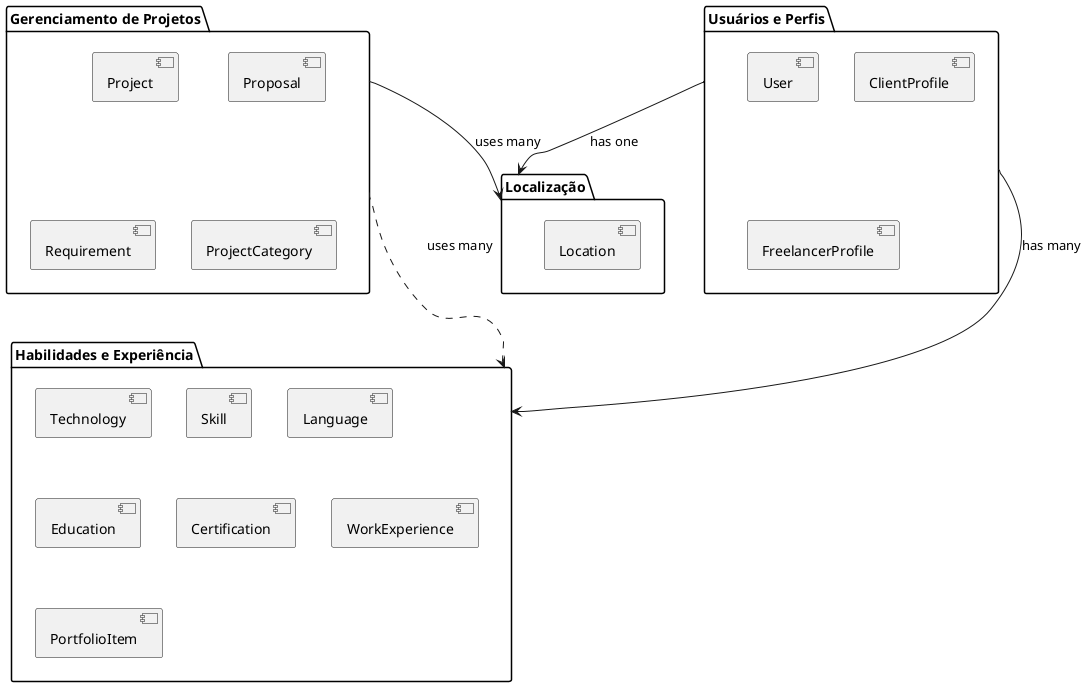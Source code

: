 @startuml packet diagram

package "Gerenciamento de Projetos" {
  [Project]
  [Proposal]
  [Requirement]
  [ProjectCategory]
}

package "Usuários e Perfis" {
  [User]
  [ClientProfile]
  [FreelancerProfile] 
}

package "Habilidades e Experiência" {
  [Technology]
  [Skill]
  [Language]
  [Education]
  [Certification]
  [WorkExperience]
  [PortfolioItem]
}

package "Localização" {
  [Location]
}

"Gerenciamento de Projetos" ..> "Habilidades e Experiência" : uses many
"Gerenciamento de Projetos" --> "Localização" : uses many
"Usuários e Perfis" --> "Habilidades e Experiência" : has many
"Usuários e Perfis" --> "Localização" : has one

@enduml